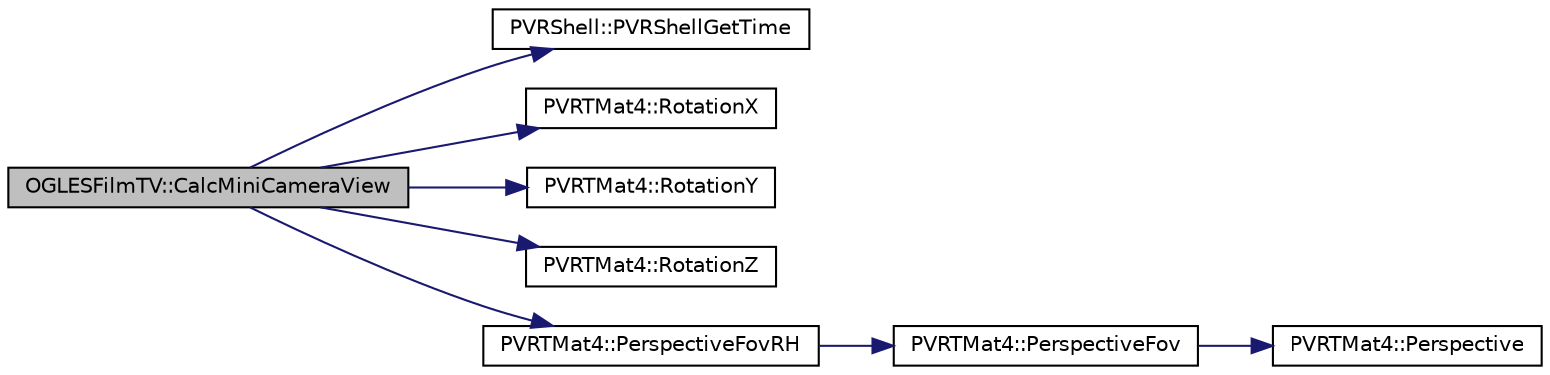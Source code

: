 digraph "OGLESFilmTV::CalcMiniCameraView"
{
  edge [fontname="Helvetica",fontsize="10",labelfontname="Helvetica",labelfontsize="10"];
  node [fontname="Helvetica",fontsize="10",shape=record];
  rankdir="LR";
  Node1 [label="OGLESFilmTV::CalcMiniCameraView",height=0.2,width=0.4,color="black", fillcolor="grey75", style="filled", fontcolor="black"];
  Node1 -> Node2 [color="midnightblue",fontsize="10",style="solid",fontname="Helvetica"];
  Node2 [label="PVRShell::PVRShellGetTime",height=0.2,width=0.4,color="black", fillcolor="white", style="filled",URL="$class_p_v_r_shell.html#a62b50b284b42c0f9e037855a14d64bfe",tooltip="The number itself should be considered meaningless; an application should use this function to determ..."];
  Node1 -> Node3 [color="midnightblue",fontsize="10",style="solid",fontname="Helvetica"];
  Node3 [label="PVRTMat4::RotationX",height=0.2,width=0.4,color="black", fillcolor="white", style="filled",URL="$struct_p_v_r_t_mat4.html#a5fe3d2aedca6a9d96110ce0c8566e7af",tooltip="Calculates a matrix corresponding to a rotation of angle degrees about the X axis. "];
  Node1 -> Node4 [color="midnightblue",fontsize="10",style="solid",fontname="Helvetica"];
  Node4 [label="PVRTMat4::RotationY",height=0.2,width=0.4,color="black", fillcolor="white", style="filled",URL="$struct_p_v_r_t_mat4.html#ae963b3a45f031ed3eb6c56f4ce9e5426",tooltip="Calculates a matrix corresponding to a rotation of angle degrees about the Y axis. "];
  Node1 -> Node5 [color="midnightblue",fontsize="10",style="solid",fontname="Helvetica"];
  Node5 [label="PVRTMat4::RotationZ",height=0.2,width=0.4,color="black", fillcolor="white", style="filled",URL="$struct_p_v_r_t_mat4.html#a9ff7a65314d7c112229914abf6e703ed",tooltip="Calculates a matrix corresponding to a rotation of angle degrees about the Z axis. "];
  Node1 -> Node6 [color="midnightblue",fontsize="10",style="solid",fontname="Helvetica"];
  Node6 [label="PVRTMat4::PerspectiveFovRH",height=0.2,width=0.4,color="black", fillcolor="white", style="filled",URL="$struct_p_v_r_t_mat4.html#a614e5b42b69d123e1969e33ad8ae0e81",tooltip="Create a perspective matrix for a right hand coordinate system. "];
  Node6 -> Node7 [color="midnightblue",fontsize="10",style="solid",fontname="Helvetica"];
  Node7 [label="PVRTMat4::PerspectiveFov",height=0.2,width=0.4,color="black", fillcolor="white", style="filled",URL="$struct_p_v_r_t_mat4.html#a9e6ccece8c34673154a72f993d10529b",tooltip="Perspective calculation where field of view is used instead of near plane dimensions. "];
  Node7 -> Node8 [color="midnightblue",fontsize="10",style="solid",fontname="Helvetica"];
  Node8 [label="PVRTMat4::Perspective",height=0.2,width=0.4,color="black", fillcolor="white", style="filled",URL="$struct_p_v_r_t_mat4.html#af03e5074ed794e142237cd9452f0e054",tooltip="Create a perspective matrix. "];
}
